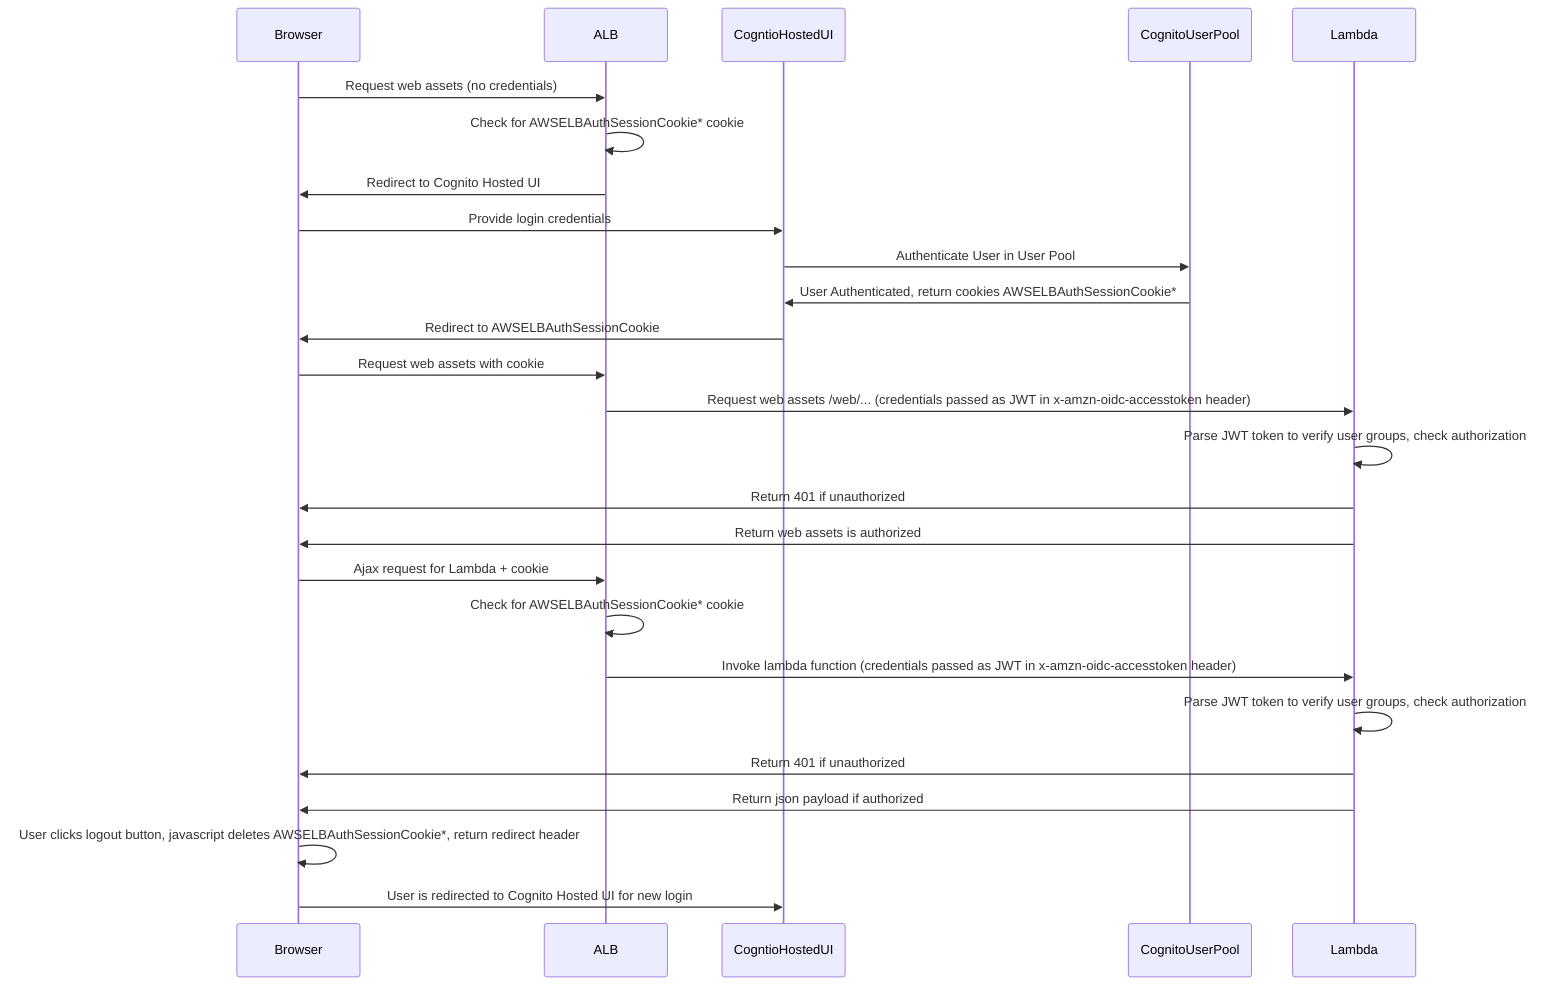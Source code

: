 sequenceDiagram
    Browser->>ALB: Request web assets (no credentials)
    ALB->>ALB: Check for AWSELBAuthSessionCookie* cookie
    ALB->>Browser: Redirect to Cognito Hosted UI
    Browser->>CogntioHostedUI: Provide login credentials
    CogntioHostedUI->>CognitoUserPool: Authenticate User in User Pool 
    CognitoUserPool->>CogntioHostedUI: User Authenticated, return cookies AWSELBAuthSessionCookie*
    CogntioHostedUI->>Browser: Redirect to AWSELBAuthSessionCookie
    Browser->>ALB: Request web assets with cookie
    ALB->>Lambda: Request web assets /web/... (credentials passed as JWT in x-amzn-oidc-accesstoken header)
    Lambda->>Lambda: Parse JWT token to verify user groups, check authorization
    Lambda->>Browser: Return 401 if unauthorized
    Lambda->>Browser: Return web assets is authorized
    Browser->>ALB: Ajax request for Lambda + cookie
    ALB->>ALB: Check for AWSELBAuthSessionCookie* cookie
    ALB->>Lambda: Invoke lambda function (credentials passed as JWT in x-amzn-oidc-accesstoken header)
    Lambda->>Lambda: Parse JWT token to verify user groups, check authorization
    Lambda->>Browser: Return 401 if unauthorized
    Lambda->>Browser: Return json payload if authorized
    Browser->>Browser: User clicks logout button, javascript deletes AWSELBAuthSessionCookie*, return redirect header
    Browser->>CogntioHostedUI: User is redirected to Cognito Hosted UI for new login